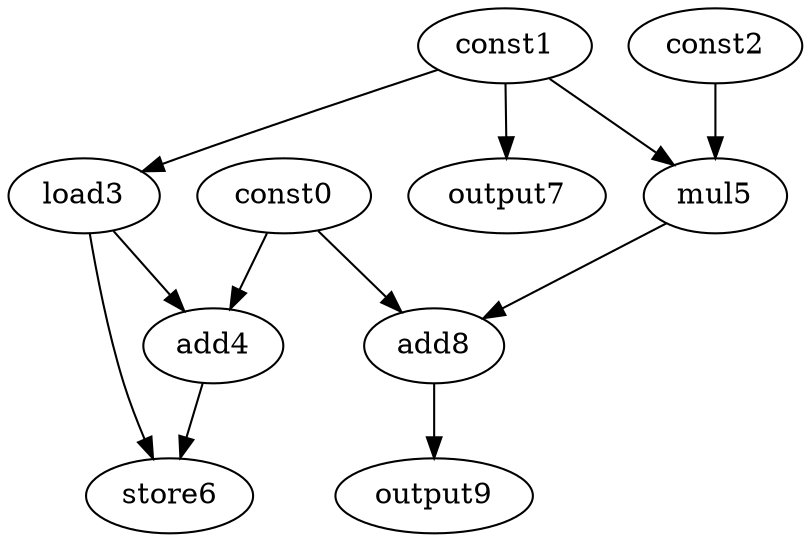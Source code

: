 digraph G { 
const0[opcode=const]; 
const1[opcode=const]; 
const2[opcode=const]; 
load3[opcode=load]; 
add4[opcode=add]; 
mul5[opcode=mul]; 
store6[opcode=store]; 
output7[opcode=output]; 
add8[opcode=add]; 
output9[opcode=output]; 
const1->load3[operand=0];
const1->mul5[operand=0];
const2->mul5[operand=1];
const1->output7[operand=0];
const0->add4[operand=0];
load3->add4[operand=1];
const0->add8[operand=0];
mul5->add8[operand=1];
load3->store6[operand=0];
add4->store6[operand=1];
add8->output9[operand=0];
}
